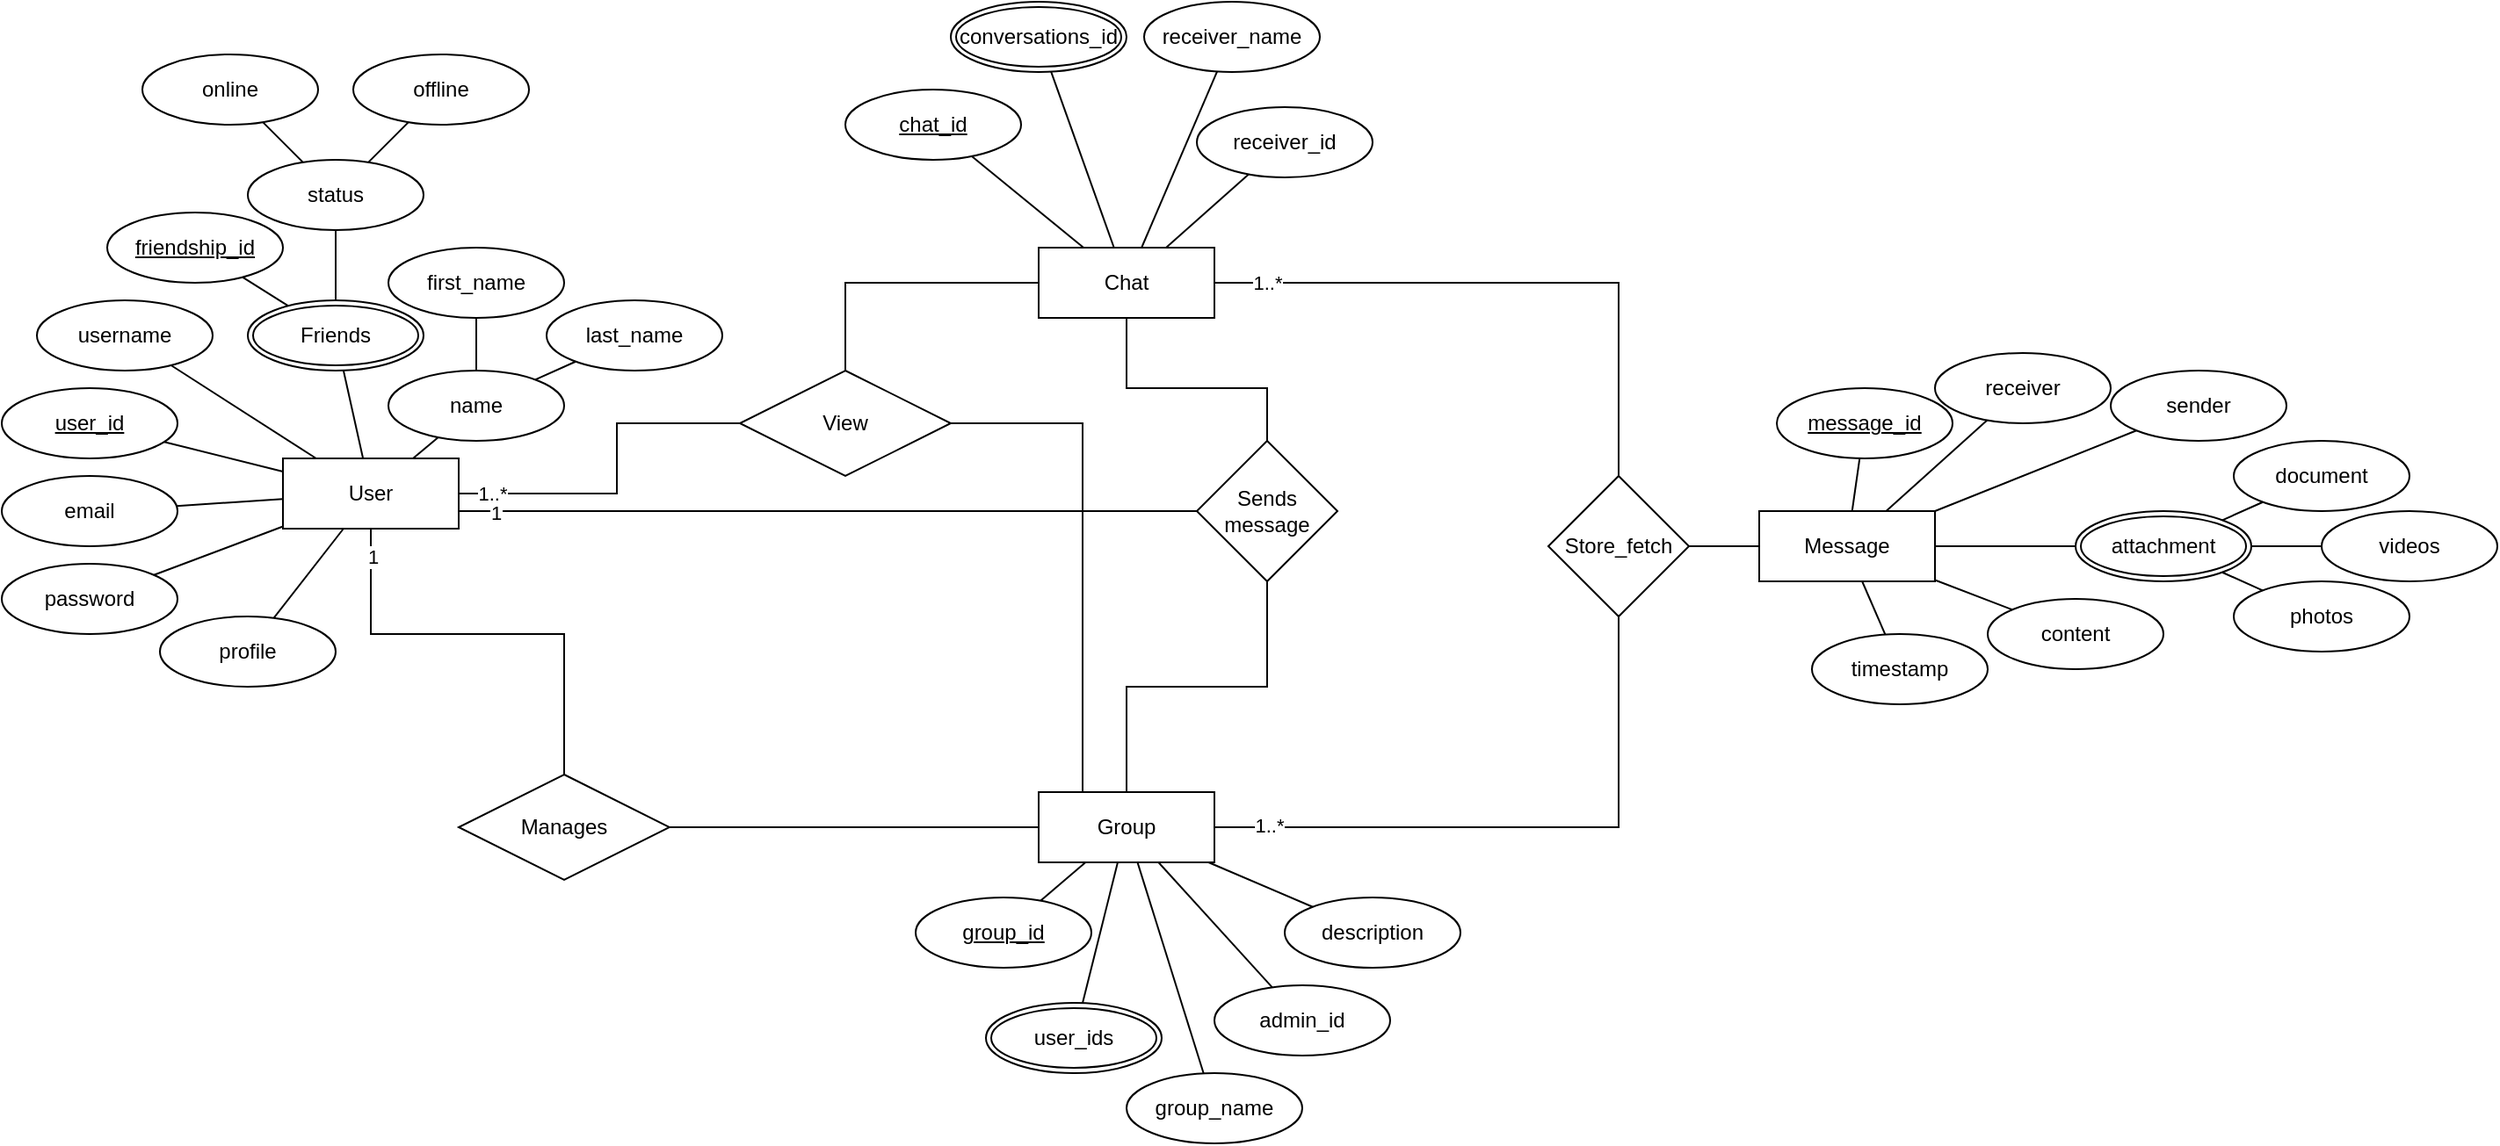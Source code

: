 <mxfile version="23.1.1" type="github">
  <diagram name="Page-1" id="AyU8zHSex-QtuiCC-qXh">
    <mxGraphModel dx="1500" dy="1005" grid="1" gridSize="10" guides="1" tooltips="1" connect="1" arrows="1" fold="1" page="0" pageScale="1" pageWidth="700" pageHeight="1000" math="0" shadow="0">
      <root>
        <mxCell id="0" />
        <mxCell id="1" parent="0" />
        <mxCell id="VLaIcm3WjWGIRPQe_SjE-37" value="Store_fetch" style="rhombus;whiteSpace=wrap;html=1;" vertex="1" parent="1">
          <mxGeometry x="800" y="150" width="80" height="80" as="geometry" />
        </mxCell>
        <mxCell id="VLaIcm3WjWGIRPQe_SjE-64" value="Sends&lt;br&gt;message" style="rhombus;whiteSpace=wrap;html=1;" vertex="1" parent="1">
          <mxGeometry x="600" y="130" width="80" height="80" as="geometry" />
        </mxCell>
        <mxCell id="VLaIcm3WjWGIRPQe_SjE-119" value="" style="group" vertex="1" connectable="0" parent="1">
          <mxGeometry x="440" y="330" width="310" height="200" as="geometry" />
        </mxCell>
        <mxCell id="VLaIcm3WjWGIRPQe_SjE-105" value="Group" style="whiteSpace=wrap;html=1;align=center;" vertex="1" parent="VLaIcm3WjWGIRPQe_SjE-119">
          <mxGeometry x="70" width="100" height="40" as="geometry" />
        </mxCell>
        <mxCell id="VLaIcm3WjWGIRPQe_SjE-112" value="" style="endArrow=none;html=1;rounded=0;" edge="1" parent="VLaIcm3WjWGIRPQe_SjE-119" source="VLaIcm3WjWGIRPQe_SjE-107" target="VLaIcm3WjWGIRPQe_SjE-105">
          <mxGeometry relative="1" as="geometry">
            <mxPoint x="130" y="100" as="sourcePoint" />
            <mxPoint x="290" y="100" as="targetPoint" />
          </mxGeometry>
        </mxCell>
        <mxCell id="VLaIcm3WjWGIRPQe_SjE-113" value="" style="endArrow=none;html=1;rounded=0;" edge="1" parent="VLaIcm3WjWGIRPQe_SjE-119" source="VLaIcm3WjWGIRPQe_SjE-111" target="VLaIcm3WjWGIRPQe_SjE-105">
          <mxGeometry relative="1" as="geometry">
            <mxPoint x="140" y="110" as="sourcePoint" />
            <mxPoint x="300" y="110" as="targetPoint" />
          </mxGeometry>
        </mxCell>
        <mxCell id="VLaIcm3WjWGIRPQe_SjE-114" value="" style="endArrow=none;html=1;rounded=0;" edge="1" parent="VLaIcm3WjWGIRPQe_SjE-119" source="VLaIcm3WjWGIRPQe_SjE-108" target="VLaIcm3WjWGIRPQe_SjE-105">
          <mxGeometry relative="1" as="geometry">
            <mxPoint x="150" y="120" as="sourcePoint" />
            <mxPoint x="310" y="120" as="targetPoint" />
          </mxGeometry>
        </mxCell>
        <mxCell id="VLaIcm3WjWGIRPQe_SjE-115" value="" style="endArrow=none;html=1;rounded=0;" edge="1" parent="VLaIcm3WjWGIRPQe_SjE-119" source="VLaIcm3WjWGIRPQe_SjE-106" target="VLaIcm3WjWGIRPQe_SjE-105">
          <mxGeometry relative="1" as="geometry">
            <mxPoint x="160" y="130" as="sourcePoint" />
            <mxPoint x="320" y="130" as="targetPoint" />
          </mxGeometry>
        </mxCell>
        <mxCell id="VLaIcm3WjWGIRPQe_SjE-116" value="" style="endArrow=none;html=1;rounded=0;" edge="1" parent="VLaIcm3WjWGIRPQe_SjE-119" source="VLaIcm3WjWGIRPQe_SjE-105" target="VLaIcm3WjWGIRPQe_SjE-109">
          <mxGeometry relative="1" as="geometry">
            <mxPoint x="170" y="140" as="sourcePoint" />
            <mxPoint x="330" y="140" as="targetPoint" />
          </mxGeometry>
        </mxCell>
        <mxCell id="VLaIcm3WjWGIRPQe_SjE-118" value="" style="group" vertex="1" connectable="0" parent="VLaIcm3WjWGIRPQe_SjE-119">
          <mxGeometry y="60" width="310" height="140" as="geometry" />
        </mxCell>
        <mxCell id="VLaIcm3WjWGIRPQe_SjE-106" value="group_name" style="ellipse;whiteSpace=wrap;html=1;align=center;" vertex="1" parent="VLaIcm3WjWGIRPQe_SjE-118">
          <mxGeometry x="120" y="100" width="100" height="40" as="geometry" />
        </mxCell>
        <mxCell id="VLaIcm3WjWGIRPQe_SjE-107" value="group_id" style="ellipse;whiteSpace=wrap;html=1;align=center;fontStyle=4;" vertex="1" parent="VLaIcm3WjWGIRPQe_SjE-118">
          <mxGeometry width="100" height="40" as="geometry" />
        </mxCell>
        <mxCell id="VLaIcm3WjWGIRPQe_SjE-108" value="description" style="ellipse;whiteSpace=wrap;html=1;align=center;" vertex="1" parent="VLaIcm3WjWGIRPQe_SjE-118">
          <mxGeometry x="210" width="100" height="40" as="geometry" />
        </mxCell>
        <mxCell id="VLaIcm3WjWGIRPQe_SjE-109" value="admin_id" style="ellipse;whiteSpace=wrap;html=1;align=center;" vertex="1" parent="VLaIcm3WjWGIRPQe_SjE-118">
          <mxGeometry x="170" y="50" width="100" height="40" as="geometry" />
        </mxCell>
        <mxCell id="VLaIcm3WjWGIRPQe_SjE-111" value="user_ids" style="ellipse;shape=doubleEllipse;margin=3;whiteSpace=wrap;html=1;align=center;" vertex="1" parent="VLaIcm3WjWGIRPQe_SjE-118">
          <mxGeometry x="40" y="60" width="100" height="40" as="geometry" />
        </mxCell>
        <mxCell id="VLaIcm3WjWGIRPQe_SjE-142" value="" style="group" vertex="1" connectable="0" parent="1">
          <mxGeometry x="400" y="-120" width="300" height="180" as="geometry" />
        </mxCell>
        <mxCell id="VLaIcm3WjWGIRPQe_SjE-141" value="" style="group" vertex="1" connectable="0" parent="VLaIcm3WjWGIRPQe_SjE-142">
          <mxGeometry width="300" height="100" as="geometry" />
        </mxCell>
        <mxCell id="VLaIcm3WjWGIRPQe_SjE-126" value="conversations_id" style="ellipse;shape=doubleEllipse;margin=3;whiteSpace=wrap;html=1;align=center;rotation=0;" vertex="1" parent="VLaIcm3WjWGIRPQe_SjE-141">
          <mxGeometry x="60" width="100" height="40" as="geometry" />
        </mxCell>
        <mxCell id="VLaIcm3WjWGIRPQe_SjE-124" value="chat_id" style="ellipse;whiteSpace=wrap;html=1;align=center;fontStyle=4;rotation=0;" vertex="1" parent="VLaIcm3WjWGIRPQe_SjE-141">
          <mxGeometry y="50" width="100" height="40" as="geometry" />
        </mxCell>
        <mxCell id="VLaIcm3WjWGIRPQe_SjE-125" value="receiver_name" style="ellipse;whiteSpace=wrap;html=1;align=center;rotation=0;" vertex="1" parent="VLaIcm3WjWGIRPQe_SjE-141">
          <mxGeometry x="170" width="100" height="40" as="geometry" />
        </mxCell>
        <mxCell id="VLaIcm3WjWGIRPQe_SjE-123" value="receiver_id" style="ellipse;whiteSpace=wrap;html=1;align=center;rotation=0;" vertex="1" parent="VLaIcm3WjWGIRPQe_SjE-141">
          <mxGeometry x="200" y="60" width="100" height="40" as="geometry" />
        </mxCell>
        <mxCell id="VLaIcm3WjWGIRPQe_SjE-121" value="Chat" style="whiteSpace=wrap;html=1;align=center;" vertex="1" parent="VLaIcm3WjWGIRPQe_SjE-142">
          <mxGeometry x="110" y="140" width="100" height="40" as="geometry" />
        </mxCell>
        <mxCell id="VLaIcm3WjWGIRPQe_SjE-122" value="" style="endArrow=none;html=1;rounded=0;" edge="1" parent="VLaIcm3WjWGIRPQe_SjE-142" source="VLaIcm3WjWGIRPQe_SjE-121" target="VLaIcm3WjWGIRPQe_SjE-126">
          <mxGeometry relative="1" as="geometry">
            <mxPoint x="-620" y="-260" as="sourcePoint" />
            <mxPoint x="-460" y="-260" as="targetPoint" />
          </mxGeometry>
        </mxCell>
        <mxCell id="VLaIcm3WjWGIRPQe_SjE-128" value="" style="endArrow=none;html=1;rounded=0;" edge="1" parent="VLaIcm3WjWGIRPQe_SjE-142" source="VLaIcm3WjWGIRPQe_SjE-121" target="VLaIcm3WjWGIRPQe_SjE-124">
          <mxGeometry relative="1" as="geometry">
            <mxPoint x="760" y="780" as="sourcePoint" />
            <mxPoint x="760" y="1010" as="targetPoint" />
          </mxGeometry>
        </mxCell>
        <mxCell id="VLaIcm3WjWGIRPQe_SjE-127" value="" style="endArrow=none;html=1;rounded=0;" edge="1" parent="VLaIcm3WjWGIRPQe_SjE-142" source="VLaIcm3WjWGIRPQe_SjE-121" target="VLaIcm3WjWGIRPQe_SjE-125">
          <mxGeometry relative="1" as="geometry">
            <mxPoint x="750" y="770" as="sourcePoint" />
            <mxPoint x="750" y="1000" as="targetPoint" />
          </mxGeometry>
        </mxCell>
        <mxCell id="VLaIcm3WjWGIRPQe_SjE-129" value="" style="endArrow=none;html=1;rounded=0;" edge="1" parent="VLaIcm3WjWGIRPQe_SjE-142" source="VLaIcm3WjWGIRPQe_SjE-121" target="VLaIcm3WjWGIRPQe_SjE-123">
          <mxGeometry relative="1" as="geometry">
            <mxPoint x="770" y="790" as="sourcePoint" />
            <mxPoint x="770" y="1020" as="targetPoint" />
          </mxGeometry>
        </mxCell>
        <mxCell id="VLaIcm3WjWGIRPQe_SjE-154" value="Manages" style="shape=rhombus;perimeter=rhombusPerimeter;whiteSpace=wrap;html=1;align=center;" vertex="1" parent="1">
          <mxGeometry x="180" y="320" width="120" height="60" as="geometry" />
        </mxCell>
        <mxCell id="VLaIcm3WjWGIRPQe_SjE-158" value="" style="group" vertex="1" connectable="0" parent="1">
          <mxGeometry x="-80" y="-90" width="410" height="360" as="geometry" />
        </mxCell>
        <mxCell id="VLaIcm3WjWGIRPQe_SjE-6" value="User" style="whiteSpace=wrap;html=1;align=center;" vertex="1" parent="VLaIcm3WjWGIRPQe_SjE-158">
          <mxGeometry x="160" y="230" width="100" height="40" as="geometry" />
        </mxCell>
        <mxCell id="VLaIcm3WjWGIRPQe_SjE-157" value="" style="group" vertex="1" connectable="0" parent="VLaIcm3WjWGIRPQe_SjE-158">
          <mxGeometry width="410" height="360" as="geometry" />
        </mxCell>
        <mxCell id="VLaIcm3WjWGIRPQe_SjE-10" value="user_id" style="ellipse;whiteSpace=wrap;html=1;align=center;fontStyle=4;" vertex="1" parent="VLaIcm3WjWGIRPQe_SjE-157">
          <mxGeometry y="190" width="100" height="40" as="geometry" />
        </mxCell>
        <mxCell id="VLaIcm3WjWGIRPQe_SjE-12" value="last_name" style="ellipse;whiteSpace=wrap;html=1;align=center;" vertex="1" parent="VLaIcm3WjWGIRPQe_SjE-157">
          <mxGeometry x="310" y="140" width="100" height="40" as="geometry" />
        </mxCell>
        <mxCell id="VLaIcm3WjWGIRPQe_SjE-13" value="name" style="ellipse;whiteSpace=wrap;html=1;align=center;" vertex="1" parent="VLaIcm3WjWGIRPQe_SjE-157">
          <mxGeometry x="220" y="180" width="100" height="40" as="geometry" />
        </mxCell>
        <mxCell id="VLaIcm3WjWGIRPQe_SjE-14" value="username" style="ellipse;whiteSpace=wrap;html=1;align=center;" vertex="1" parent="VLaIcm3WjWGIRPQe_SjE-157">
          <mxGeometry x="20" y="140" width="100" height="40" as="geometry" />
        </mxCell>
        <mxCell id="VLaIcm3WjWGIRPQe_SjE-22" value="" style="endArrow=none;html=1;rounded=0;" edge="1" parent="VLaIcm3WjWGIRPQe_SjE-157" source="VLaIcm3WjWGIRPQe_SjE-13" target="VLaIcm3WjWGIRPQe_SjE-17">
          <mxGeometry relative="1" as="geometry">
            <mxPoint x="350" y="230" as="sourcePoint" />
            <mxPoint x="510" y="230" as="targetPoint" />
          </mxGeometry>
        </mxCell>
        <mxCell id="VLaIcm3WjWGIRPQe_SjE-23" value="" style="endArrow=none;html=1;rounded=0;" edge="1" parent="VLaIcm3WjWGIRPQe_SjE-157" source="VLaIcm3WjWGIRPQe_SjE-13" target="VLaIcm3WjWGIRPQe_SjE-12">
          <mxGeometry relative="1" as="geometry">
            <mxPoint x="390" y="210" as="sourcePoint" />
            <mxPoint x="550" y="210" as="targetPoint" />
          </mxGeometry>
        </mxCell>
        <mxCell id="VLaIcm3WjWGIRPQe_SjE-24" value="email" style="ellipse;whiteSpace=wrap;html=1;align=center;" vertex="1" parent="VLaIcm3WjWGIRPQe_SjE-157">
          <mxGeometry y="240" width="100" height="40" as="geometry" />
        </mxCell>
        <mxCell id="VLaIcm3WjWGIRPQe_SjE-25" value="password" style="ellipse;whiteSpace=wrap;html=1;align=center;" vertex="1" parent="VLaIcm3WjWGIRPQe_SjE-157">
          <mxGeometry y="290" width="100" height="40" as="geometry" />
        </mxCell>
        <mxCell id="VLaIcm3WjWGIRPQe_SjE-26" value="profile" style="ellipse;whiteSpace=wrap;html=1;align=center;" vertex="1" parent="VLaIcm3WjWGIRPQe_SjE-157">
          <mxGeometry x="90" y="320" width="100" height="40" as="geometry" />
        </mxCell>
        <mxCell id="VLaIcm3WjWGIRPQe_SjE-133" value="Friends" style="ellipse;shape=doubleEllipse;margin=3;whiteSpace=wrap;html=1;align=center;" vertex="1" parent="VLaIcm3WjWGIRPQe_SjE-157">
          <mxGeometry x="140" y="140" width="100" height="40" as="geometry" />
        </mxCell>
        <mxCell id="VLaIcm3WjWGIRPQe_SjE-48" value="" style="endArrow=none;html=1;rounded=0;" edge="1" parent="VLaIcm3WjWGIRPQe_SjE-157" source="VLaIcm3WjWGIRPQe_SjE-133" target="VLaIcm3WjWGIRPQe_SjE-44">
          <mxGeometry relative="1" as="geometry">
            <mxPoint x="218.525" y="70" as="sourcePoint" />
            <mxPoint x="410" y="110" as="targetPoint" />
          </mxGeometry>
        </mxCell>
        <mxCell id="VLaIcm3WjWGIRPQe_SjE-50" value="" style="endArrow=none;html=1;rounded=0;" edge="1" parent="VLaIcm3WjWGIRPQe_SjE-157" source="VLaIcm3WjWGIRPQe_SjE-43" target="VLaIcm3WjWGIRPQe_SjE-133">
          <mxGeometry relative="1" as="geometry">
            <mxPoint x="180" y="50" as="sourcePoint" />
            <mxPoint x="184.286" y="70" as="targetPoint" />
          </mxGeometry>
        </mxCell>
        <mxCell id="VLaIcm3WjWGIRPQe_SjE-43" value="friendship_id" style="ellipse;whiteSpace=wrap;html=1;align=center;fontStyle=4;" vertex="1" parent="VLaIcm3WjWGIRPQe_SjE-157">
          <mxGeometry x="60" y="90" width="100" height="40" as="geometry" />
        </mxCell>
        <mxCell id="VLaIcm3WjWGIRPQe_SjE-44" value="status" style="ellipse;whiteSpace=wrap;html=1;align=center;" vertex="1" parent="VLaIcm3WjWGIRPQe_SjE-157">
          <mxGeometry x="140" y="60" width="100" height="40" as="geometry" />
        </mxCell>
        <mxCell id="VLaIcm3WjWGIRPQe_SjE-45" value="offline" style="ellipse;whiteSpace=wrap;html=1;align=center;" vertex="1" parent="VLaIcm3WjWGIRPQe_SjE-157">
          <mxGeometry x="200" width="100" height="40" as="geometry" />
        </mxCell>
        <mxCell id="VLaIcm3WjWGIRPQe_SjE-46" value="online" style="ellipse;whiteSpace=wrap;html=1;align=center;" vertex="1" parent="VLaIcm3WjWGIRPQe_SjE-157">
          <mxGeometry x="80" width="100" height="40" as="geometry" />
        </mxCell>
        <mxCell id="VLaIcm3WjWGIRPQe_SjE-51" value="" style="endArrow=none;html=1;rounded=0;" edge="1" parent="VLaIcm3WjWGIRPQe_SjE-157" source="VLaIcm3WjWGIRPQe_SjE-44" target="VLaIcm3WjWGIRPQe_SjE-45">
          <mxGeometry relative="1" as="geometry">
            <mxPoint x="270" y="120" as="sourcePoint" />
            <mxPoint x="430" y="120" as="targetPoint" />
          </mxGeometry>
        </mxCell>
        <mxCell id="VLaIcm3WjWGIRPQe_SjE-52" value="" style="endArrow=none;html=1;rounded=0;" edge="1" parent="VLaIcm3WjWGIRPQe_SjE-157" source="VLaIcm3WjWGIRPQe_SjE-44" target="VLaIcm3WjWGIRPQe_SjE-46">
          <mxGeometry relative="1" as="geometry">
            <mxPoint x="50" y="30" as="sourcePoint" />
            <mxPoint x="210" y="30" as="targetPoint" />
          </mxGeometry>
        </mxCell>
        <mxCell id="VLaIcm3WjWGIRPQe_SjE-17" value="first_name" style="ellipse;whiteSpace=wrap;html=1;align=center;" vertex="1" parent="VLaIcm3WjWGIRPQe_SjE-157">
          <mxGeometry x="220" y="110" width="100" height="40" as="geometry" />
        </mxCell>
        <mxCell id="VLaIcm3WjWGIRPQe_SjE-30" value="" style="endArrow=none;html=1;rounded=0;" edge="1" parent="VLaIcm3WjWGIRPQe_SjE-158" source="VLaIcm3WjWGIRPQe_SjE-10" target="VLaIcm3WjWGIRPQe_SjE-6">
          <mxGeometry relative="1" as="geometry">
            <mxPoint x="120" y="220" as="sourcePoint" />
            <mxPoint x="280" y="220" as="targetPoint" />
          </mxGeometry>
        </mxCell>
        <mxCell id="VLaIcm3WjWGIRPQe_SjE-27" value="" style="endArrow=none;html=1;rounded=0;" edge="1" parent="VLaIcm3WjWGIRPQe_SjE-158" source="VLaIcm3WjWGIRPQe_SjE-6" target="VLaIcm3WjWGIRPQe_SjE-13">
          <mxGeometry relative="1" as="geometry">
            <mxPoint x="270" y="260" as="sourcePoint" />
            <mxPoint x="430" y="260" as="targetPoint" />
          </mxGeometry>
        </mxCell>
        <mxCell id="VLaIcm3WjWGIRPQe_SjE-28" value="" style="endArrow=none;html=1;rounded=0;" edge="1" parent="VLaIcm3WjWGIRPQe_SjE-158" source="VLaIcm3WjWGIRPQe_SjE-14" target="VLaIcm3WjWGIRPQe_SjE-6">
          <mxGeometry relative="1" as="geometry">
            <mxPoint x="120" y="230" as="sourcePoint" />
            <mxPoint x="280" y="230" as="targetPoint" />
          </mxGeometry>
        </mxCell>
        <mxCell id="VLaIcm3WjWGIRPQe_SjE-31" value="" style="endArrow=none;html=1;rounded=0;" edge="1" parent="VLaIcm3WjWGIRPQe_SjE-158" source="VLaIcm3WjWGIRPQe_SjE-24" target="VLaIcm3WjWGIRPQe_SjE-6">
          <mxGeometry relative="1" as="geometry">
            <mxPoint x="110" y="240" as="sourcePoint" />
            <mxPoint x="270" y="240" as="targetPoint" />
          </mxGeometry>
        </mxCell>
        <mxCell id="VLaIcm3WjWGIRPQe_SjE-29" value="" style="endArrow=none;html=1;rounded=0;" edge="1" parent="VLaIcm3WjWGIRPQe_SjE-158" source="VLaIcm3WjWGIRPQe_SjE-25" target="VLaIcm3WjWGIRPQe_SjE-6">
          <mxGeometry relative="1" as="geometry">
            <mxPoint x="100" y="280" as="sourcePoint" />
            <mxPoint x="260" y="280" as="targetPoint" />
          </mxGeometry>
        </mxCell>
        <mxCell id="VLaIcm3WjWGIRPQe_SjE-32" value="" style="endArrow=none;html=1;rounded=0;" edge="1" parent="VLaIcm3WjWGIRPQe_SjE-158" source="VLaIcm3WjWGIRPQe_SjE-26" target="VLaIcm3WjWGIRPQe_SjE-6">
          <mxGeometry relative="1" as="geometry">
            <mxPoint x="260" y="300" as="sourcePoint" />
            <mxPoint x="420" y="300" as="targetPoint" />
          </mxGeometry>
        </mxCell>
        <mxCell id="VLaIcm3WjWGIRPQe_SjE-134" value="" style="endArrow=none;html=1;rounded=0;" edge="1" parent="VLaIcm3WjWGIRPQe_SjE-158" source="VLaIcm3WjWGIRPQe_SjE-6" target="VLaIcm3WjWGIRPQe_SjE-133">
          <mxGeometry relative="1" as="geometry">
            <mxPoint x="350" y="240" as="sourcePoint" />
            <mxPoint x="510" y="240" as="targetPoint" />
          </mxGeometry>
        </mxCell>
        <mxCell id="VLaIcm3WjWGIRPQe_SjE-160" value="" style="group" vertex="1" connectable="0" parent="1">
          <mxGeometry x="920" y="80" width="420" height="200" as="geometry" />
        </mxCell>
        <mxCell id="VLaIcm3WjWGIRPQe_SjE-68" value="Message" style="whiteSpace=wrap;html=1;" vertex="1" parent="VLaIcm3WjWGIRPQe_SjE-160">
          <mxGeometry y="90" width="100" height="40" as="geometry" />
        </mxCell>
        <mxCell id="VLaIcm3WjWGIRPQe_SjE-159" value="" style="group" vertex="1" connectable="0" parent="VLaIcm3WjWGIRPQe_SjE-160">
          <mxGeometry x="10" width="410" height="200" as="geometry" />
        </mxCell>
        <mxCell id="VLaIcm3WjWGIRPQe_SjE-74" value="message_id" style="ellipse;whiteSpace=wrap;html=1;align=center;fontStyle=4;" vertex="1" parent="VLaIcm3WjWGIRPQe_SjE-159">
          <mxGeometry y="20" width="100" height="40" as="geometry" />
        </mxCell>
        <mxCell id="VLaIcm3WjWGIRPQe_SjE-76" value="content" style="ellipse;whiteSpace=wrap;html=1;align=center;" vertex="1" parent="VLaIcm3WjWGIRPQe_SjE-159">
          <mxGeometry x="120" y="140" width="100" height="40" as="geometry" />
        </mxCell>
        <mxCell id="VLaIcm3WjWGIRPQe_SjE-77" value="sender" style="ellipse;whiteSpace=wrap;html=1;align=center;" vertex="1" parent="VLaIcm3WjWGIRPQe_SjE-159">
          <mxGeometry x="190" y="10" width="100" height="40" as="geometry" />
        </mxCell>
        <mxCell id="VLaIcm3WjWGIRPQe_SjE-75" value="timestamp" style="ellipse;whiteSpace=wrap;html=1;align=center;" vertex="1" parent="VLaIcm3WjWGIRPQe_SjE-159">
          <mxGeometry x="20" y="160" width="100" height="40" as="geometry" />
        </mxCell>
        <mxCell id="VLaIcm3WjWGIRPQe_SjE-78" value="receiver" style="ellipse;whiteSpace=wrap;html=1;align=center;" vertex="1" parent="VLaIcm3WjWGIRPQe_SjE-159">
          <mxGeometry x="90" width="100" height="40" as="geometry" />
        </mxCell>
        <mxCell id="VLaIcm3WjWGIRPQe_SjE-148" value="" style="group" vertex="1" connectable="0" parent="VLaIcm3WjWGIRPQe_SjE-159">
          <mxGeometry x="170" y="50" width="240" height="120" as="geometry" />
        </mxCell>
        <mxCell id="VLaIcm3WjWGIRPQe_SjE-80" value="attachment" style="ellipse;shape=doubleEllipse;margin=3;whiteSpace=wrap;html=1;align=center;rotation=0;" vertex="1" parent="VLaIcm3WjWGIRPQe_SjE-148">
          <mxGeometry y="40" width="100" height="40" as="geometry" />
        </mxCell>
        <mxCell id="VLaIcm3WjWGIRPQe_SjE-83" value="document" style="ellipse;whiteSpace=wrap;html=1;align=center;rotation=0;" vertex="1" parent="VLaIcm3WjWGIRPQe_SjE-148">
          <mxGeometry x="90" width="100" height="40" as="geometry" />
        </mxCell>
        <mxCell id="VLaIcm3WjWGIRPQe_SjE-85" value="" style="endArrow=none;html=1;rounded=0;" edge="1" parent="VLaIcm3WjWGIRPQe_SjE-148" source="VLaIcm3WjWGIRPQe_SjE-80" target="VLaIcm3WjWGIRPQe_SjE-83">
          <mxGeometry relative="1" as="geometry">
            <mxPoint x="350" y="109" as="sourcePoint" />
            <mxPoint x="510" y="110" as="targetPoint" />
          </mxGeometry>
        </mxCell>
        <mxCell id="VLaIcm3WjWGIRPQe_SjE-81" value="photos" style="ellipse;whiteSpace=wrap;html=1;align=center;rotation=0;" vertex="1" parent="VLaIcm3WjWGIRPQe_SjE-148">
          <mxGeometry x="90" y="80" width="100" height="40" as="geometry" />
        </mxCell>
        <mxCell id="VLaIcm3WjWGIRPQe_SjE-86" value="" style="endArrow=none;html=1;rounded=0;" edge="1" parent="VLaIcm3WjWGIRPQe_SjE-148" source="VLaIcm3WjWGIRPQe_SjE-81" target="VLaIcm3WjWGIRPQe_SjE-80">
          <mxGeometry relative="1" as="geometry">
            <mxPoint x="30" y="131" as="sourcePoint" />
            <mxPoint x="190" y="130" as="targetPoint" />
          </mxGeometry>
        </mxCell>
        <mxCell id="VLaIcm3WjWGIRPQe_SjE-82" value="videos" style="ellipse;whiteSpace=wrap;html=1;align=center;rotation=0;" vertex="1" parent="VLaIcm3WjWGIRPQe_SjE-148">
          <mxGeometry x="140" y="40" width="100" height="40" as="geometry" />
        </mxCell>
        <mxCell id="VLaIcm3WjWGIRPQe_SjE-91" value="" style="endArrow=none;html=1;rounded=0;" edge="1" parent="VLaIcm3WjWGIRPQe_SjE-148" source="VLaIcm3WjWGIRPQe_SjE-80" target="VLaIcm3WjWGIRPQe_SjE-82">
          <mxGeometry relative="1" as="geometry">
            <mxPoint x="180" y="221" as="sourcePoint" />
            <mxPoint x="340" y="220" as="targetPoint" />
          </mxGeometry>
        </mxCell>
        <mxCell id="VLaIcm3WjWGIRPQe_SjE-93" value="" style="endArrow=none;html=1;rounded=0;" edge="1" parent="VLaIcm3WjWGIRPQe_SjE-160" source="VLaIcm3WjWGIRPQe_SjE-68" target="VLaIcm3WjWGIRPQe_SjE-74">
          <mxGeometry relative="1" as="geometry">
            <mxPoint x="-1000" y="20" as="sourcePoint" />
            <mxPoint x="-840" y="20" as="targetPoint" />
          </mxGeometry>
        </mxCell>
        <mxCell id="VLaIcm3WjWGIRPQe_SjE-98" value="" style="endArrow=none;html=1;rounded=0;" edge="1" parent="VLaIcm3WjWGIRPQe_SjE-160" source="VLaIcm3WjWGIRPQe_SjE-68" target="VLaIcm3WjWGIRPQe_SjE-76">
          <mxGeometry relative="1" as="geometry">
            <mxPoint x="-970" y="50" as="sourcePoint" />
            <mxPoint x="-810" y="50" as="targetPoint" />
          </mxGeometry>
        </mxCell>
        <mxCell id="VLaIcm3WjWGIRPQe_SjE-96" value="" style="endArrow=none;html=1;rounded=0;" edge="1" parent="VLaIcm3WjWGIRPQe_SjE-160" source="VLaIcm3WjWGIRPQe_SjE-68" target="VLaIcm3WjWGIRPQe_SjE-77">
          <mxGeometry relative="1" as="geometry">
            <mxPoint x="-960" y="740" as="sourcePoint" />
            <mxPoint x="-800" y="740" as="targetPoint" />
          </mxGeometry>
        </mxCell>
        <mxCell id="VLaIcm3WjWGIRPQe_SjE-99" value="" style="endArrow=none;html=1;rounded=0;" edge="1" parent="VLaIcm3WjWGIRPQe_SjE-160" source="VLaIcm3WjWGIRPQe_SjE-75" target="VLaIcm3WjWGIRPQe_SjE-68">
          <mxGeometry relative="1" as="geometry">
            <mxPoint x="-1170" y="250" as="sourcePoint" />
            <mxPoint x="-1010" y="250" as="targetPoint" />
          </mxGeometry>
        </mxCell>
        <mxCell id="VLaIcm3WjWGIRPQe_SjE-97" value="" style="endArrow=none;html=1;rounded=0;" edge="1" parent="VLaIcm3WjWGIRPQe_SjE-160" source="VLaIcm3WjWGIRPQe_SjE-68" target="VLaIcm3WjWGIRPQe_SjE-78">
          <mxGeometry relative="1" as="geometry">
            <mxPoint x="-1190" y="230" as="sourcePoint" />
            <mxPoint x="-1030" y="230" as="targetPoint" />
          </mxGeometry>
        </mxCell>
        <mxCell id="VLaIcm3WjWGIRPQe_SjE-100" value="" style="endArrow=none;html=1;rounded=0;" edge="1" parent="VLaIcm3WjWGIRPQe_SjE-160" source="VLaIcm3WjWGIRPQe_SjE-68" target="VLaIcm3WjWGIRPQe_SjE-80">
          <mxGeometry relative="1" as="geometry">
            <mxPoint x="-1160" y="260" as="sourcePoint" />
            <mxPoint x="-1000" y="260" as="targetPoint" />
          </mxGeometry>
        </mxCell>
        <mxCell id="VLaIcm3WjWGIRPQe_SjE-161" value="View" style="shape=rhombus;perimeter=rhombusPerimeter;whiteSpace=wrap;html=1;align=center;" vertex="1" parent="1">
          <mxGeometry x="340" y="90" width="120" height="60" as="geometry" />
        </mxCell>
        <mxCell id="VLaIcm3WjWGIRPQe_SjE-172" value="" style="endArrow=none;html=1;rounded=0;exitX=1;exitY=0.75;exitDx=0;exitDy=0;" edge="1" parent="1" source="VLaIcm3WjWGIRPQe_SjE-6" target="VLaIcm3WjWGIRPQe_SjE-64">
          <mxGeometry relative="1" as="geometry">
            <mxPoint x="360" y="260" as="sourcePoint" />
            <mxPoint x="520" y="260" as="targetPoint" />
          </mxGeometry>
        </mxCell>
        <mxCell id="VLaIcm3WjWGIRPQe_SjE-174" value="1" style="edgeLabel;html=1;align=center;verticalAlign=middle;resizable=0;points=[];" vertex="1" connectable="0" parent="VLaIcm3WjWGIRPQe_SjE-172">
          <mxGeometry x="-0.903" y="-1" relative="1" as="geometry">
            <mxPoint as="offset" />
          </mxGeometry>
        </mxCell>
        <mxCell id="VLaIcm3WjWGIRPQe_SjE-178" value="" style="endArrow=none;html=1;rounded=0;exitX=1;exitY=0.5;exitDx=0;exitDy=0;" edge="1" parent="1" source="VLaIcm3WjWGIRPQe_SjE-6" target="VLaIcm3WjWGIRPQe_SjE-161">
          <mxGeometry relative="1" as="geometry">
            <mxPoint x="130" y="70" as="sourcePoint" />
            <mxPoint x="290" y="70" as="targetPoint" />
            <Array as="points">
              <mxPoint x="270" y="160" />
              <mxPoint x="270" y="120" />
            </Array>
          </mxGeometry>
        </mxCell>
        <mxCell id="VLaIcm3WjWGIRPQe_SjE-179" value="1..*" style="edgeLabel;html=1;align=center;verticalAlign=middle;resizable=0;points=[];" vertex="1" connectable="0" parent="VLaIcm3WjWGIRPQe_SjE-178">
          <mxGeometry x="-0.815" relative="1" as="geometry">
            <mxPoint as="offset" />
          </mxGeometry>
        </mxCell>
        <mxCell id="VLaIcm3WjWGIRPQe_SjE-181" value="" style="endArrow=none;html=1;rounded=0;exitX=0.5;exitY=1;exitDx=0;exitDy=0;" edge="1" parent="1" source="VLaIcm3WjWGIRPQe_SjE-6" target="VLaIcm3WjWGIRPQe_SjE-154">
          <mxGeometry relative="1" as="geometry">
            <mxPoint x="160" y="280" as="sourcePoint" />
            <mxPoint x="320" y="280" as="targetPoint" />
            <Array as="points">
              <mxPoint x="130" y="240" />
              <mxPoint x="240" y="240" />
            </Array>
          </mxGeometry>
        </mxCell>
        <mxCell id="VLaIcm3WjWGIRPQe_SjE-182" value="1" style="edgeLabel;html=1;align=center;verticalAlign=middle;resizable=0;points=[];" vertex="1" connectable="0" parent="VLaIcm3WjWGIRPQe_SjE-181">
          <mxGeometry x="-0.874" y="1" relative="1" as="geometry">
            <mxPoint as="offset" />
          </mxGeometry>
        </mxCell>
        <mxCell id="VLaIcm3WjWGIRPQe_SjE-183" value="" style="endArrow=none;html=1;rounded=0;exitX=1;exitY=0.5;exitDx=0;exitDy=0;" edge="1" parent="1" source="VLaIcm3WjWGIRPQe_SjE-105" target="VLaIcm3WjWGIRPQe_SjE-37">
          <mxGeometry relative="1" as="geometry">
            <mxPoint x="590" y="340" as="sourcePoint" />
            <mxPoint x="750" y="340" as="targetPoint" />
            <Array as="points">
              <mxPoint x="840" y="350" />
            </Array>
          </mxGeometry>
        </mxCell>
        <mxCell id="VLaIcm3WjWGIRPQe_SjE-184" value="1..*" style="edgeLabel;html=1;align=center;verticalAlign=middle;resizable=0;points=[];" vertex="1" connectable="0" parent="VLaIcm3WjWGIRPQe_SjE-183">
          <mxGeometry x="-0.825" y="1" relative="1" as="geometry">
            <mxPoint as="offset" />
          </mxGeometry>
        </mxCell>
        <mxCell id="VLaIcm3WjWGIRPQe_SjE-186" value="" style="endArrow=none;html=1;rounded=0;exitX=1;exitY=0.5;exitDx=0;exitDy=0;" edge="1" parent="1" source="VLaIcm3WjWGIRPQe_SjE-37" target="VLaIcm3WjWGIRPQe_SjE-68">
          <mxGeometry relative="1" as="geometry">
            <mxPoint x="780" y="220" as="sourcePoint" />
            <mxPoint x="940" y="220" as="targetPoint" />
          </mxGeometry>
        </mxCell>
        <mxCell id="VLaIcm3WjWGIRPQe_SjE-210" value="" style="endArrow=none;html=1;rounded=0;exitX=1;exitY=0.5;exitDx=0;exitDy=0;entryX=0.5;entryY=0;entryDx=0;entryDy=0;" edge="1" parent="1" source="VLaIcm3WjWGIRPQe_SjE-121" target="VLaIcm3WjWGIRPQe_SjE-37">
          <mxGeometry relative="1" as="geometry">
            <mxPoint x="890" y="100" as="sourcePoint" />
            <mxPoint x="1050" y="100" as="targetPoint" />
            <Array as="points">
              <mxPoint x="840" y="40" />
            </Array>
          </mxGeometry>
        </mxCell>
        <mxCell id="VLaIcm3WjWGIRPQe_SjE-219" value="1..*" style="edgeLabel;html=1;align=center;verticalAlign=middle;resizable=0;points=[];" vertex="1" connectable="0" parent="VLaIcm3WjWGIRPQe_SjE-210">
          <mxGeometry x="-0.827" relative="1" as="geometry">
            <mxPoint as="offset" />
          </mxGeometry>
        </mxCell>
        <mxCell id="VLaIcm3WjWGIRPQe_SjE-211" value="" style="endArrow=none;html=1;rounded=0;exitX=0.5;exitY=0;exitDx=0;exitDy=0;" edge="1" parent="1" source="VLaIcm3WjWGIRPQe_SjE-105" target="VLaIcm3WjWGIRPQe_SjE-64">
          <mxGeometry relative="1" as="geometry">
            <mxPoint x="840" y="450" as="sourcePoint" />
            <mxPoint x="1000" y="450" as="targetPoint" />
            <Array as="points">
              <mxPoint x="560" y="270" />
              <mxPoint x="640" y="270" />
            </Array>
          </mxGeometry>
        </mxCell>
        <mxCell id="VLaIcm3WjWGIRPQe_SjE-212" value="" style="endArrow=none;html=1;rounded=0;entryX=0.5;entryY=1;entryDx=0;entryDy=0;" edge="1" parent="1" source="VLaIcm3WjWGIRPQe_SjE-64" target="VLaIcm3WjWGIRPQe_SjE-121">
          <mxGeometry relative="1" as="geometry">
            <mxPoint x="840" y="200" as="sourcePoint" />
            <mxPoint x="1000" y="200" as="targetPoint" />
            <Array as="points">
              <mxPoint x="640" y="100" />
              <mxPoint x="560" y="100" />
            </Array>
          </mxGeometry>
        </mxCell>
        <mxCell id="VLaIcm3WjWGIRPQe_SjE-216" value="" style="endArrow=none;html=1;rounded=0;entryX=0;entryY=0.5;entryDx=0;entryDy=0;" edge="1" parent="1" source="VLaIcm3WjWGIRPQe_SjE-161" target="VLaIcm3WjWGIRPQe_SjE-121">
          <mxGeometry relative="1" as="geometry">
            <mxPoint x="420" y="210" as="sourcePoint" />
            <mxPoint x="580" y="210" as="targetPoint" />
            <Array as="points">
              <mxPoint x="400" y="40" />
            </Array>
          </mxGeometry>
        </mxCell>
        <mxCell id="VLaIcm3WjWGIRPQe_SjE-217" value="" style="endArrow=none;html=1;rounded=0;entryX=0.25;entryY=0;entryDx=0;entryDy=0;" edge="1" parent="1" source="VLaIcm3WjWGIRPQe_SjE-161" target="VLaIcm3WjWGIRPQe_SjE-105">
          <mxGeometry relative="1" as="geometry">
            <mxPoint x="420" y="210" as="sourcePoint" />
            <mxPoint x="580" y="210" as="targetPoint" />
            <Array as="points">
              <mxPoint x="535" y="120" />
            </Array>
          </mxGeometry>
        </mxCell>
        <mxCell id="VLaIcm3WjWGIRPQe_SjE-218" value="" style="endArrow=none;html=1;rounded=0;entryX=0;entryY=0.5;entryDx=0;entryDy=0;" edge="1" parent="1" source="VLaIcm3WjWGIRPQe_SjE-154" target="VLaIcm3WjWGIRPQe_SjE-105">
          <mxGeometry relative="1" as="geometry">
            <mxPoint x="420" y="330" as="sourcePoint" />
            <mxPoint x="580" y="330" as="targetPoint" />
          </mxGeometry>
        </mxCell>
      </root>
    </mxGraphModel>
  </diagram>
</mxfile>
